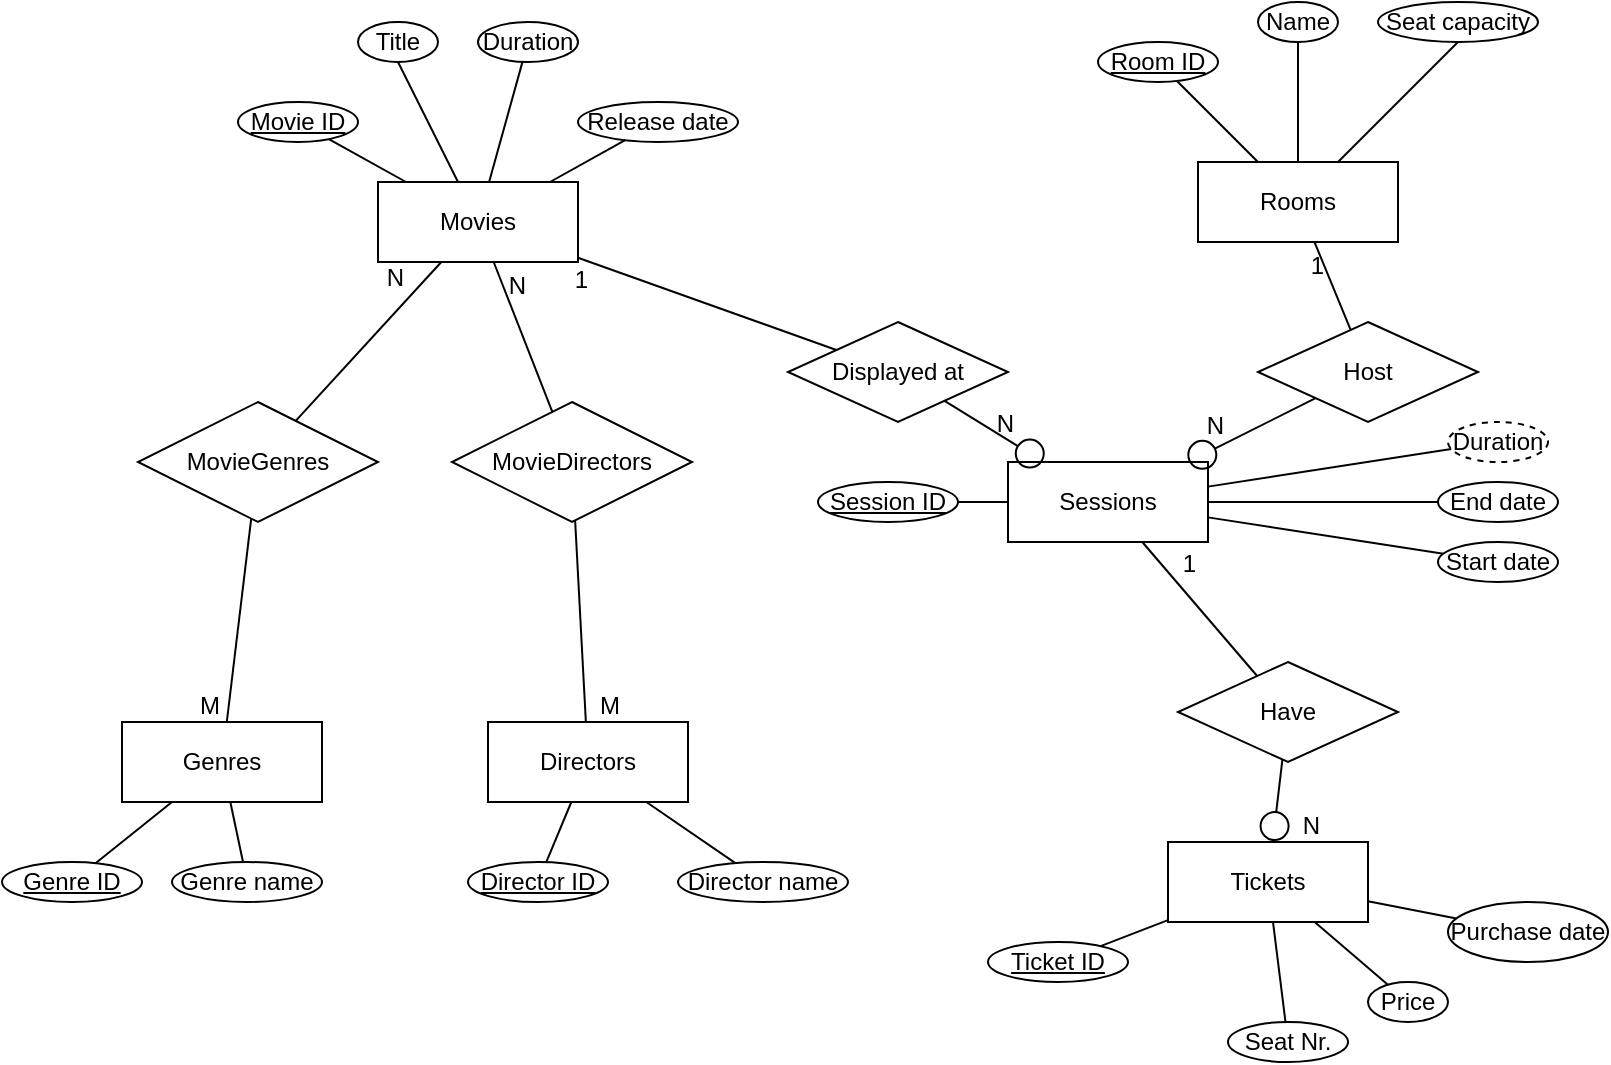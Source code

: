 <mxfile version="24.2.5" type="device" pages="3">
  <diagram id="R2lEEEUBdFMjLlhIrx00" name="E-R">
    <mxGraphModel dx="1050" dy="629" grid="1" gridSize="10" guides="1" tooltips="1" connect="1" arrows="1" fold="1" page="1" pageScale="1" pageWidth="850" pageHeight="1100" math="0" shadow="0" extFonts="Permanent Marker^https://fonts.googleapis.com/css?family=Permanent+Marker">
      <root>
        <mxCell id="0" />
        <mxCell id="1" parent="0" />
        <mxCell id="DSjTY_XzzNbr4Ucd9MNf-3" value="Movies" style="whiteSpace=wrap;html=1;align=center;" parent="1" vertex="1">
          <mxGeometry x="208" y="130" width="100" height="40" as="geometry" />
        </mxCell>
        <mxCell id="DSjTY_XzzNbr4Ucd9MNf-5" value="Movie ID" style="ellipse;whiteSpace=wrap;html=1;align=center;fontStyle=4;" parent="1" vertex="1">
          <mxGeometry x="138" y="90" width="60" height="20" as="geometry" />
        </mxCell>
        <mxCell id="DSjTY_XzzNbr4Ucd9MNf-6" value="" style="endArrow=none;html=1;rounded=0;" parent="1" source="DSjTY_XzzNbr4Ucd9MNf-5" target="DSjTY_XzzNbr4Ucd9MNf-3" edge="1">
          <mxGeometry relative="1" as="geometry">
            <mxPoint x="348" y="290" as="sourcePoint" />
            <mxPoint x="508" y="290" as="targetPoint" />
          </mxGeometry>
        </mxCell>
        <mxCell id="DSjTY_XzzNbr4Ucd9MNf-10" value="Title" style="ellipse;whiteSpace=wrap;html=1;align=center;" parent="1" vertex="1">
          <mxGeometry x="198" y="50" width="40" height="20" as="geometry" />
        </mxCell>
        <mxCell id="DSjTY_XzzNbr4Ucd9MNf-11" value="" style="endArrow=none;html=1;rounded=0;exitX=0.5;exitY=1;exitDx=0;exitDy=0;" parent="1" source="DSjTY_XzzNbr4Ucd9MNf-10" target="DSjTY_XzzNbr4Ucd9MNf-3" edge="1">
          <mxGeometry relative="1" as="geometry">
            <mxPoint x="348" y="290" as="sourcePoint" />
            <mxPoint x="508" y="290" as="targetPoint" />
          </mxGeometry>
        </mxCell>
        <mxCell id="V7r9F8SfQx8J_FcPxlbF-7" value="Duration" style="ellipse;whiteSpace=wrap;html=1;align=center;" parent="1" vertex="1">
          <mxGeometry x="258" y="50" width="50" height="20" as="geometry" />
        </mxCell>
        <mxCell id="V7r9F8SfQx8J_FcPxlbF-8" value="" style="endArrow=none;html=1;rounded=0;" parent="1" source="DSjTY_XzzNbr4Ucd9MNf-3" target="V7r9F8SfQx8J_FcPxlbF-7" edge="1">
          <mxGeometry relative="1" as="geometry">
            <mxPoint x="348" y="220" as="sourcePoint" />
            <mxPoint x="508" y="220" as="targetPoint" />
          </mxGeometry>
        </mxCell>
        <mxCell id="V7r9F8SfQx8J_FcPxlbF-9" value="Release date" style="ellipse;whiteSpace=wrap;html=1;align=center;" parent="1" vertex="1">
          <mxGeometry x="308" y="90" width="80" height="20" as="geometry" />
        </mxCell>
        <mxCell id="V7r9F8SfQx8J_FcPxlbF-10" value="" style="endArrow=none;html=1;rounded=0;" parent="1" source="DSjTY_XzzNbr4Ucd9MNf-3" target="V7r9F8SfQx8J_FcPxlbF-9" edge="1">
          <mxGeometry relative="1" as="geometry">
            <mxPoint x="348" y="220" as="sourcePoint" />
            <mxPoint x="508" y="220" as="targetPoint" />
          </mxGeometry>
        </mxCell>
        <mxCell id="V7r9F8SfQx8J_FcPxlbF-11" value="Rooms" style="whiteSpace=wrap;html=1;align=center;" parent="1" vertex="1">
          <mxGeometry x="618" y="120" width="100" height="40" as="geometry" />
        </mxCell>
        <mxCell id="V7r9F8SfQx8J_FcPxlbF-12" value="Room ID" style="ellipse;whiteSpace=wrap;html=1;align=center;fontStyle=4;" parent="1" vertex="1">
          <mxGeometry x="568" y="60" width="60" height="20" as="geometry" />
        </mxCell>
        <mxCell id="V7r9F8SfQx8J_FcPxlbF-13" value="" style="endArrow=none;html=1;rounded=0;" parent="1" source="V7r9F8SfQx8J_FcPxlbF-12" target="V7r9F8SfQx8J_FcPxlbF-11" edge="1">
          <mxGeometry relative="1" as="geometry">
            <mxPoint x="418" y="170" as="sourcePoint" />
            <mxPoint x="578" y="170" as="targetPoint" />
          </mxGeometry>
        </mxCell>
        <mxCell id="V7r9F8SfQx8J_FcPxlbF-14" value="Name" style="ellipse;whiteSpace=wrap;html=1;align=center;" parent="1" vertex="1">
          <mxGeometry x="648" y="40" width="40" height="20" as="geometry" />
        </mxCell>
        <mxCell id="V7r9F8SfQx8J_FcPxlbF-15" value="" style="endArrow=none;html=1;rounded=0;exitX=0.5;exitY=1;exitDx=0;exitDy=0;" parent="1" source="V7r9F8SfQx8J_FcPxlbF-14" target="V7r9F8SfQx8J_FcPxlbF-11" edge="1">
          <mxGeometry relative="1" as="geometry">
            <mxPoint x="418" y="170" as="sourcePoint" />
            <mxPoint x="578" y="170" as="targetPoint" />
          </mxGeometry>
        </mxCell>
        <mxCell id="V7r9F8SfQx8J_FcPxlbF-16" value="Seat capacity" style="ellipse;whiteSpace=wrap;html=1;align=center;" parent="1" vertex="1">
          <mxGeometry x="708" y="40" width="80" height="20" as="geometry" />
        </mxCell>
        <mxCell id="V7r9F8SfQx8J_FcPxlbF-17" value="" style="endArrow=none;html=1;rounded=0;exitX=0.5;exitY=1;exitDx=0;exitDy=0;" parent="1" source="V7r9F8SfQx8J_FcPxlbF-16" target="V7r9F8SfQx8J_FcPxlbF-11" edge="1">
          <mxGeometry relative="1" as="geometry">
            <mxPoint x="418" y="170" as="sourcePoint" />
            <mxPoint x="578" y="170" as="targetPoint" />
          </mxGeometry>
        </mxCell>
        <mxCell id="V7r9F8SfQx8J_FcPxlbF-18" value="Sessions" style="whiteSpace=wrap;html=1;align=center;" parent="1" vertex="1">
          <mxGeometry x="523" y="270" width="100" height="40" as="geometry" />
        </mxCell>
        <mxCell id="V7r9F8SfQx8J_FcPxlbF-19" value="Session ID" style="ellipse;whiteSpace=wrap;html=1;align=center;fontStyle=4;" parent="1" vertex="1">
          <mxGeometry x="428" y="280" width="70" height="20" as="geometry" />
        </mxCell>
        <mxCell id="V7r9F8SfQx8J_FcPxlbF-20" value="" style="endArrow=none;html=1;rounded=0;" parent="1" source="V7r9F8SfQx8J_FcPxlbF-19" target="V7r9F8SfQx8J_FcPxlbF-18" edge="1">
          <mxGeometry relative="1" as="geometry">
            <mxPoint x="683" y="310" as="sourcePoint" />
            <mxPoint x="843" y="310" as="targetPoint" />
          </mxGeometry>
        </mxCell>
        <mxCell id="V7r9F8SfQx8J_FcPxlbF-25" value="Start date" style="ellipse;whiteSpace=wrap;html=1;align=center;" parent="1" vertex="1">
          <mxGeometry x="738" y="310" width="60" height="20" as="geometry" />
        </mxCell>
        <mxCell id="V7r9F8SfQx8J_FcPxlbF-26" value="End date" style="ellipse;whiteSpace=wrap;html=1;align=center;" parent="1" vertex="1">
          <mxGeometry x="738" y="280" width="60" height="20" as="geometry" />
        </mxCell>
        <mxCell id="V7r9F8SfQx8J_FcPxlbF-27" value="Duration" style="ellipse;whiteSpace=wrap;html=1;align=center;dashed=1;" parent="1" vertex="1">
          <mxGeometry x="743" y="250" width="50" height="20" as="geometry" />
        </mxCell>
        <mxCell id="V7r9F8SfQx8J_FcPxlbF-28" style="edgeStyle=orthogonalEdgeStyle;rounded=0;orthogonalLoop=1;jettySize=auto;html=1;exitX=0.5;exitY=1;exitDx=0;exitDy=0;" parent="1" source="V7r9F8SfQx8J_FcPxlbF-26" target="V7r9F8SfQx8J_FcPxlbF-26" edge="1">
          <mxGeometry relative="1" as="geometry" />
        </mxCell>
        <mxCell id="V7r9F8SfQx8J_FcPxlbF-29" value="" style="endArrow=none;html=1;rounded=0;" parent="1" source="V7r9F8SfQx8J_FcPxlbF-25" target="V7r9F8SfQx8J_FcPxlbF-18" edge="1">
          <mxGeometry relative="1" as="geometry">
            <mxPoint x="623" y="340" as="sourcePoint" />
            <mxPoint x="783" y="340" as="targetPoint" />
          </mxGeometry>
        </mxCell>
        <mxCell id="V7r9F8SfQx8J_FcPxlbF-31" value="" style="endArrow=none;html=1;rounded=0;" parent="1" source="V7r9F8SfQx8J_FcPxlbF-26" target="V7r9F8SfQx8J_FcPxlbF-18" edge="1">
          <mxGeometry relative="1" as="geometry">
            <mxPoint x="623" y="340" as="sourcePoint" />
            <mxPoint x="783" y="340" as="targetPoint" />
          </mxGeometry>
        </mxCell>
        <mxCell id="V7r9F8SfQx8J_FcPxlbF-32" value="" style="endArrow=none;html=1;rounded=0;" parent="1" source="V7r9F8SfQx8J_FcPxlbF-27" target="V7r9F8SfQx8J_FcPxlbF-18" edge="1">
          <mxGeometry relative="1" as="geometry">
            <mxPoint x="623" y="340" as="sourcePoint" />
            <mxPoint x="783" y="340" as="targetPoint" />
          </mxGeometry>
        </mxCell>
        <mxCell id="V7r9F8SfQx8J_FcPxlbF-33" value="Tickets" style="whiteSpace=wrap;html=1;align=center;" parent="1" vertex="1">
          <mxGeometry x="603" y="460" width="100" height="40" as="geometry" />
        </mxCell>
        <mxCell id="V7r9F8SfQx8J_FcPxlbF-34" value="Ticket ID" style="ellipse;whiteSpace=wrap;html=1;align=center;fontStyle=4;" parent="1" vertex="1">
          <mxGeometry x="513" y="510" width="70" height="20" as="geometry" />
        </mxCell>
        <mxCell id="V7r9F8SfQx8J_FcPxlbF-36" value="Seat Nr." style="ellipse;whiteSpace=wrap;html=1;align=center;" parent="1" vertex="1">
          <mxGeometry x="633" y="550" width="60" height="20" as="geometry" />
        </mxCell>
        <mxCell id="V7r9F8SfQx8J_FcPxlbF-37" value="Price" style="ellipse;whiteSpace=wrap;html=1;align=center;" parent="1" vertex="1">
          <mxGeometry x="703" y="530" width="40" height="20" as="geometry" />
        </mxCell>
        <mxCell id="V7r9F8SfQx8J_FcPxlbF-38" value="Purchase date" style="ellipse;whiteSpace=wrap;html=1;align=center;" parent="1" vertex="1">
          <mxGeometry x="743" y="490" width="80" height="30" as="geometry" />
        </mxCell>
        <mxCell id="V7r9F8SfQx8J_FcPxlbF-39" value="" style="endArrow=none;html=1;rounded=0;" parent="1" source="V7r9F8SfQx8J_FcPxlbF-34" target="V7r9F8SfQx8J_FcPxlbF-33" edge="1">
          <mxGeometry relative="1" as="geometry">
            <mxPoint x="438" y="350" as="sourcePoint" />
            <mxPoint x="598" y="350" as="targetPoint" />
          </mxGeometry>
        </mxCell>
        <mxCell id="V7r9F8SfQx8J_FcPxlbF-41" value="" style="endArrow=none;html=1;rounded=0;" parent="1" source="V7r9F8SfQx8J_FcPxlbF-36" target="V7r9F8SfQx8J_FcPxlbF-33" edge="1">
          <mxGeometry relative="1" as="geometry">
            <mxPoint x="458" y="370" as="sourcePoint" />
            <mxPoint x="618" y="370" as="targetPoint" />
          </mxGeometry>
        </mxCell>
        <mxCell id="V7r9F8SfQx8J_FcPxlbF-42" value="" style="endArrow=none;html=1;rounded=0;" parent="1" source="V7r9F8SfQx8J_FcPxlbF-37" target="V7r9F8SfQx8J_FcPxlbF-33" edge="1">
          <mxGeometry relative="1" as="geometry">
            <mxPoint x="468" y="380" as="sourcePoint" />
            <mxPoint x="628" y="380" as="targetPoint" />
          </mxGeometry>
        </mxCell>
        <mxCell id="V7r9F8SfQx8J_FcPxlbF-43" value="" style="endArrow=none;html=1;rounded=0;" parent="1" source="V7r9F8SfQx8J_FcPxlbF-38" target="V7r9F8SfQx8J_FcPxlbF-33" edge="1">
          <mxGeometry relative="1" as="geometry">
            <mxPoint x="478" y="390" as="sourcePoint" />
            <mxPoint x="638" y="390" as="targetPoint" />
          </mxGeometry>
        </mxCell>
        <mxCell id="V7r9F8SfQx8J_FcPxlbF-44" value="Displayed at" style="shape=rhombus;perimeter=rhombusPerimeter;whiteSpace=wrap;html=1;align=center;" parent="1" vertex="1">
          <mxGeometry x="413" y="200" width="110" height="50" as="geometry" />
        </mxCell>
        <mxCell id="V7r9F8SfQx8J_FcPxlbF-47" value="" style="endArrow=none;html=1;rounded=0;endFill=0;startSize=6;jumpSize=6;jumpStyle=none;" parent="1" source="V7r9F8SfQx8J_FcPxlbF-44" target="DSjTY_XzzNbr4Ucd9MNf-3" edge="1">
          <mxGeometry relative="1" as="geometry">
            <mxPoint x="268" y="280" as="sourcePoint" />
            <mxPoint x="268" y="190" as="targetPoint" />
          </mxGeometry>
        </mxCell>
        <mxCell id="V7r9F8SfQx8J_FcPxlbF-48" value="1" style="resizable=0;html=1;whiteSpace=wrap;align=right;verticalAlign=bottom;" parent="V7r9F8SfQx8J_FcPxlbF-47" connectable="0" vertex="1">
          <mxGeometry x="1" relative="1" as="geometry">
            <mxPoint x="6" y="20" as="offset" />
          </mxGeometry>
        </mxCell>
        <mxCell id="V7r9F8SfQx8J_FcPxlbF-49" value="" style="endArrow=circle;html=1;rounded=0;endFill=0;strokeWidth=1;endSize=6;strokeColor=default;jumpStyle=line;jumpSize=6;shadow=0;flowAnimation=0;ignoreEdge=0;comic=0;enumerate=0;orthogonal=0;" parent="1" source="V7r9F8SfQx8J_FcPxlbF-44" target="V7r9F8SfQx8J_FcPxlbF-18" edge="1">
          <mxGeometry relative="1" as="geometry">
            <mxPoint x="488" y="290" as="sourcePoint" />
            <mxPoint x="558" y="230" as="targetPoint" />
          </mxGeometry>
        </mxCell>
        <mxCell id="V7r9F8SfQx8J_FcPxlbF-50" value="N" style="resizable=0;html=1;whiteSpace=wrap;align=right;verticalAlign=bottom;" parent="V7r9F8SfQx8J_FcPxlbF-49" connectable="0" vertex="1">
          <mxGeometry x="1" relative="1" as="geometry">
            <mxPoint x="-13" y="-10" as="offset" />
          </mxGeometry>
        </mxCell>
        <mxCell id="V7r9F8SfQx8J_FcPxlbF-55" value="Host" style="shape=rhombus;perimeter=rhombusPerimeter;whiteSpace=wrap;html=1;align=center;" parent="1" vertex="1">
          <mxGeometry x="648" y="200" width="110" height="50" as="geometry" />
        </mxCell>
        <mxCell id="V7r9F8SfQx8J_FcPxlbF-56" value="" style="endArrow=none;html=1;rounded=0;endFill=0;startSize=6;jumpSize=6;jumpStyle=none;" parent="1" source="V7r9F8SfQx8J_FcPxlbF-55" target="V7r9F8SfQx8J_FcPxlbF-11" edge="1">
          <mxGeometry relative="1" as="geometry">
            <mxPoint x="560" y="169" as="sourcePoint" />
            <mxPoint x="513" y="130" as="targetPoint" />
          </mxGeometry>
        </mxCell>
        <mxCell id="V7r9F8SfQx8J_FcPxlbF-57" value="1" style="resizable=0;html=1;whiteSpace=wrap;align=right;verticalAlign=bottom;" parent="V7r9F8SfQx8J_FcPxlbF-56" connectable="0" vertex="1">
          <mxGeometry x="1" relative="1" as="geometry">
            <mxPoint x="6" y="20" as="offset" />
          </mxGeometry>
        </mxCell>
        <mxCell id="V7r9F8SfQx8J_FcPxlbF-58" value="" style="endArrow=circle;html=1;rounded=0;endFill=0;strokeWidth=1;endSize=6;strokeColor=default;jumpStyle=line;jumpSize=6;shadow=0;flowAnimation=0;ignoreEdge=0;comic=0;enumerate=0;orthogonal=0;" parent="1" source="V7r9F8SfQx8J_FcPxlbF-55" target="V7r9F8SfQx8J_FcPxlbF-18" edge="1">
          <mxGeometry relative="1" as="geometry">
            <mxPoint x="548" y="180" as="sourcePoint" />
            <mxPoint x="598" y="211" as="targetPoint" />
          </mxGeometry>
        </mxCell>
        <mxCell id="V7r9F8SfQx8J_FcPxlbF-59" value="N" style="resizable=0;html=1;whiteSpace=wrap;align=right;verticalAlign=bottom;" parent="V7r9F8SfQx8J_FcPxlbF-58" connectable="0" vertex="1">
          <mxGeometry x="1" relative="1" as="geometry">
            <mxPoint x="20" y="-10" as="offset" />
          </mxGeometry>
        </mxCell>
        <mxCell id="V7r9F8SfQx8J_FcPxlbF-60" value="Have" style="shape=rhombus;perimeter=rhombusPerimeter;whiteSpace=wrap;html=1;align=center;" parent="1" vertex="1">
          <mxGeometry x="608" y="370" width="110" height="50" as="geometry" />
        </mxCell>
        <mxCell id="V7r9F8SfQx8J_FcPxlbF-61" value="" style="endArrow=none;html=1;rounded=0;" parent="1" source="V7r9F8SfQx8J_FcPxlbF-18" target="V7r9F8SfQx8J_FcPxlbF-60" edge="1">
          <mxGeometry relative="1" as="geometry">
            <mxPoint x="628" y="330" as="sourcePoint" />
            <mxPoint x="788" y="330" as="targetPoint" />
          </mxGeometry>
        </mxCell>
        <mxCell id="V7r9F8SfQx8J_FcPxlbF-62" value="" style="endArrow=circle;html=1;rounded=0;endFill=0;" parent="1" source="V7r9F8SfQx8J_FcPxlbF-60" target="V7r9F8SfQx8J_FcPxlbF-33" edge="1">
          <mxGeometry relative="1" as="geometry">
            <mxPoint x="692" y="350" as="sourcePoint" />
            <mxPoint x="768" y="437" as="targetPoint" />
          </mxGeometry>
        </mxCell>
        <mxCell id="V7r9F8SfQx8J_FcPxlbF-65" value="1" style="resizable=0;html=1;whiteSpace=wrap;align=right;verticalAlign=bottom;" parent="1" connectable="0" vertex="1">
          <mxGeometry x="618.003" y="329.996" as="geometry" />
        </mxCell>
        <mxCell id="V7r9F8SfQx8J_FcPxlbF-67" value="N" style="resizable=0;html=1;whiteSpace=wrap;align=right;verticalAlign=bottom;" parent="1" connectable="0" vertex="1">
          <mxGeometry x="680.004" y="460.005" as="geometry" />
        </mxCell>
        <mxCell id="rzfi_hDr18A41_nCaLVt-1" value="Genres" style="whiteSpace=wrap;html=1;align=center;" parent="1" vertex="1">
          <mxGeometry x="80" y="400" width="100" height="40" as="geometry" />
        </mxCell>
        <mxCell id="rzfi_hDr18A41_nCaLVt-2" value="Directors" style="whiteSpace=wrap;html=1;align=center;" parent="1" vertex="1">
          <mxGeometry x="263" y="400" width="100" height="40" as="geometry" />
        </mxCell>
        <mxCell id="rzfi_hDr18A41_nCaLVt-3" value="Genre ID" style="ellipse;whiteSpace=wrap;html=1;align=center;fontStyle=4;" parent="1" vertex="1">
          <mxGeometry x="20" y="470" width="70" height="20" as="geometry" />
        </mxCell>
        <mxCell id="rzfi_hDr18A41_nCaLVt-4" value="Director ID" style="ellipse;whiteSpace=wrap;html=1;align=center;fontStyle=4;" parent="1" vertex="1">
          <mxGeometry x="253" y="470" width="70" height="20" as="geometry" />
        </mxCell>
        <mxCell id="rzfi_hDr18A41_nCaLVt-5" value="" style="endArrow=none;html=1;rounded=0;" parent="1" source="rzfi_hDr18A41_nCaLVt-1" target="rzfi_hDr18A41_nCaLVt-3" edge="1">
          <mxGeometry relative="1" as="geometry">
            <mxPoint x="410" y="400" as="sourcePoint" />
            <mxPoint x="110" y="560" as="targetPoint" />
          </mxGeometry>
        </mxCell>
        <mxCell id="rzfi_hDr18A41_nCaLVt-6" value="" style="endArrow=none;html=1;rounded=0;" parent="1" source="rzfi_hDr18A41_nCaLVt-2" target="rzfi_hDr18A41_nCaLVt-4" edge="1">
          <mxGeometry relative="1" as="geometry">
            <mxPoint x="173" y="450" as="sourcePoint" />
            <mxPoint x="155" y="520" as="targetPoint" />
          </mxGeometry>
        </mxCell>
        <mxCell id="rzfi_hDr18A41_nCaLVt-8" value="Genre name" style="ellipse;whiteSpace=wrap;html=1;align=center;" parent="1" vertex="1">
          <mxGeometry x="105" y="470" width="75" height="20" as="geometry" />
        </mxCell>
        <mxCell id="rzfi_hDr18A41_nCaLVt-9" value="" style="endArrow=none;html=1;rounded=0;" parent="1" source="rzfi_hDr18A41_nCaLVt-8" target="rzfi_hDr18A41_nCaLVt-1" edge="1">
          <mxGeometry relative="1" as="geometry">
            <mxPoint x="410" y="400" as="sourcePoint" />
            <mxPoint x="570" y="400" as="targetPoint" />
          </mxGeometry>
        </mxCell>
        <mxCell id="rzfi_hDr18A41_nCaLVt-10" value="Director name" style="ellipse;whiteSpace=wrap;html=1;align=center;" parent="1" vertex="1">
          <mxGeometry x="358" y="470" width="85" height="20" as="geometry" />
        </mxCell>
        <mxCell id="rzfi_hDr18A41_nCaLVt-11" value="" style="endArrow=none;html=1;rounded=0;" parent="1" source="rzfi_hDr18A41_nCaLVt-2" target="rzfi_hDr18A41_nCaLVt-10" edge="1">
          <mxGeometry relative="1" as="geometry">
            <mxPoint x="423" y="400" as="sourcePoint" />
            <mxPoint x="583" y="400" as="targetPoint" />
          </mxGeometry>
        </mxCell>
        <mxCell id="TF_1YeNbBq5t_GJ0YCxp-1" value="MovieGenres" style="shape=rhombus;perimeter=rhombusPerimeter;whiteSpace=wrap;html=1;align=center;" vertex="1" parent="1">
          <mxGeometry x="88" y="240" width="120" height="60" as="geometry" />
        </mxCell>
        <mxCell id="TF_1YeNbBq5t_GJ0YCxp-2" value="MovieDirectors" style="shape=rhombus;perimeter=rhombusPerimeter;whiteSpace=wrap;html=1;align=center;" vertex="1" parent="1">
          <mxGeometry x="245" y="240" width="120" height="60" as="geometry" />
        </mxCell>
        <mxCell id="TF_1YeNbBq5t_GJ0YCxp-3" value="" style="endArrow=none;html=1;rounded=0;" edge="1" parent="1" source="TF_1YeNbBq5t_GJ0YCxp-1" target="DSjTY_XzzNbr4Ucd9MNf-3">
          <mxGeometry relative="1" as="geometry">
            <mxPoint x="380" y="340" as="sourcePoint" />
            <mxPoint x="540" y="340" as="targetPoint" />
          </mxGeometry>
        </mxCell>
        <mxCell id="TF_1YeNbBq5t_GJ0YCxp-4" value="" style="endArrow=none;html=1;rounded=0;" edge="1" parent="1" source="TF_1YeNbBq5t_GJ0YCxp-2" target="DSjTY_XzzNbr4Ucd9MNf-3">
          <mxGeometry relative="1" as="geometry">
            <mxPoint x="380" y="340" as="sourcePoint" />
            <mxPoint x="540" y="340" as="targetPoint" />
          </mxGeometry>
        </mxCell>
        <mxCell id="TF_1YeNbBq5t_GJ0YCxp-5" value="" style="endArrow=none;html=1;rounded=0;" edge="1" parent="1" source="rzfi_hDr18A41_nCaLVt-1" target="TF_1YeNbBq5t_GJ0YCxp-1">
          <mxGeometry relative="1" as="geometry">
            <mxPoint x="380" y="340" as="sourcePoint" />
            <mxPoint x="540" y="340" as="targetPoint" />
          </mxGeometry>
        </mxCell>
        <mxCell id="TF_1YeNbBq5t_GJ0YCxp-7" value="" style="endArrow=none;html=1;rounded=0;" edge="1" parent="1" source="rzfi_hDr18A41_nCaLVt-2" target="TF_1YeNbBq5t_GJ0YCxp-2">
          <mxGeometry relative="1" as="geometry">
            <mxPoint x="380" y="340" as="sourcePoint" />
            <mxPoint x="540" y="340" as="targetPoint" />
          </mxGeometry>
        </mxCell>
        <mxCell id="TF_1YeNbBq5t_GJ0YCxp-8" value="N" style="resizable=0;html=1;whiteSpace=wrap;align=right;verticalAlign=bottom;" connectable="0" vertex="1" parent="1">
          <mxGeometry x="324.181" y="197.922" as="geometry">
            <mxPoint x="-102" y="-11" as="offset" />
          </mxGeometry>
        </mxCell>
        <mxCell id="TF_1YeNbBq5t_GJ0YCxp-9" value="N" style="resizable=0;html=1;whiteSpace=wrap;align=right;verticalAlign=bottom;" connectable="0" vertex="1" parent="1">
          <mxGeometry x="283.001" y="190.002" as="geometry" />
        </mxCell>
        <mxCell id="TF_1YeNbBq5t_GJ0YCxp-10" value="M" style="resizable=0;html=1;whiteSpace=wrap;align=right;verticalAlign=bottom;" connectable="0" vertex="1" parent="1">
          <mxGeometry x="130.004" y="400.005" as="geometry" />
        </mxCell>
        <mxCell id="rOdzebZIOKY3XMXsYSaq-2" value="M" style="resizable=0;html=1;whiteSpace=wrap;align=right;verticalAlign=bottom;" connectable="0" vertex="1" parent="1">
          <mxGeometry x="330.004" y="400.005" as="geometry" />
        </mxCell>
      </root>
    </mxGraphModel>
  </diagram>
  <diagram id="CGQLClQm53ZweGhPnD1s" name="Reliacinė">
    <mxGraphModel dx="875" dy="1624" grid="1" gridSize="10" guides="1" tooltips="1" connect="1" arrows="1" fold="1" page="1" pageScale="1" pageWidth="850" pageHeight="1100" math="0" shadow="0">
      <root>
        <mxCell id="0" />
        <mxCell id="1" parent="0" />
        <mxCell id="4L5psFkiGeXvpJYyTgZM-1" value="Movies" style="swimlane;fontStyle=0;childLayout=stackLayout;horizontal=1;startSize=26;horizontalStack=0;resizeParent=1;resizeParentMax=0;resizeLast=0;collapsible=1;marginBottom=0;align=center;fontSize=18;" parent="1" vertex="1">
          <mxGeometry x="210" y="-980" width="110" height="146" as="geometry" />
        </mxCell>
        <mxCell id="4L5psFkiGeXvpJYyTgZM-2" value="Movie ID" style="text;strokeColor=none;fillColor=none;spacingLeft=4;spacingRight=4;overflow=hidden;rotatable=0;points=[[0,0.5],[1,0.5]];portConstraint=eastwest;fontSize=14;whiteSpace=wrap;html=1;fontStyle=4" parent="4L5psFkiGeXvpJYyTgZM-1" vertex="1">
          <mxGeometry y="26" width="110" height="30" as="geometry" />
        </mxCell>
        <mxCell id="4L5psFkiGeXvpJYyTgZM-3" value="Title" style="text;strokeColor=none;fillColor=none;spacingLeft=4;spacingRight=4;overflow=hidden;rotatable=0;points=[[0,0.5],[1,0.5]];portConstraint=eastwest;fontSize=14;whiteSpace=wrap;html=1;" parent="4L5psFkiGeXvpJYyTgZM-1" vertex="1">
          <mxGeometry y="56" width="110" height="30" as="geometry" />
        </mxCell>
        <mxCell id="4L5psFkiGeXvpJYyTgZM-6" value="Duration" style="text;strokeColor=none;fillColor=none;spacingLeft=4;spacingRight=4;overflow=hidden;rotatable=0;points=[[0,0.5],[1,0.5]];portConstraint=eastwest;fontSize=14;whiteSpace=wrap;html=1;" parent="4L5psFkiGeXvpJYyTgZM-1" vertex="1">
          <mxGeometry y="86" width="110" height="30" as="geometry" />
        </mxCell>
        <mxCell id="Ziuz7-08nE2zfOQOoDoa-1" value="Release date" style="text;strokeColor=none;fillColor=none;spacingLeft=4;spacingRight=4;overflow=hidden;rotatable=0;points=[[0,0.5],[1,0.5]];portConstraint=eastwest;fontSize=14;whiteSpace=wrap;html=1;" parent="4L5psFkiGeXvpJYyTgZM-1" vertex="1">
          <mxGeometry y="116" width="110" height="30" as="geometry" />
        </mxCell>
        <mxCell id="4L5psFkiGeXvpJYyTgZM-7" value="Sessions" style="swimlane;fontStyle=0;childLayout=stackLayout;horizontal=1;startSize=26;horizontalStack=0;resizeParent=1;resizeParentMax=0;resizeLast=0;collapsible=1;marginBottom=0;align=center;fontSize=18;" parent="1" vertex="1">
          <mxGeometry x="390" y="-980" width="110" height="206" as="geometry" />
        </mxCell>
        <mxCell id="4L5psFkiGeXvpJYyTgZM-8" value="Session ID" style="text;strokeColor=none;fillColor=none;spacingLeft=4;spacingRight=4;overflow=hidden;rotatable=0;points=[[0,0.5],[1,0.5]];portConstraint=eastwest;fontSize=14;whiteSpace=wrap;html=1;fontStyle=4" parent="4L5psFkiGeXvpJYyTgZM-7" vertex="1">
          <mxGeometry y="26" width="110" height="30" as="geometry" />
        </mxCell>
        <mxCell id="4L5psFkiGeXvpJYyTgZM-9" value="Movie ID" style="text;strokeColor=none;fillColor=none;spacingLeft=4;spacingRight=4;overflow=hidden;rotatable=0;points=[[0,0.5],[1,0.5]];portConstraint=eastwest;fontSize=14;whiteSpace=wrap;html=1;fontStyle=0" parent="4L5psFkiGeXvpJYyTgZM-7" vertex="1">
          <mxGeometry y="56" width="110" height="30" as="geometry" />
        </mxCell>
        <mxCell id="4L5psFkiGeXvpJYyTgZM-10" value="Room ID" style="text;strokeColor=none;fillColor=none;spacingLeft=4;spacingRight=4;overflow=hidden;rotatable=0;points=[[0,0.5],[1,0.5]];portConstraint=eastwest;fontSize=14;whiteSpace=wrap;html=1;fontStyle=0" parent="4L5psFkiGeXvpJYyTgZM-7" vertex="1">
          <mxGeometry y="86" width="110" height="30" as="geometry" />
        </mxCell>
        <mxCell id="XfPa4pobnGbZXloawnX0-1" value="Start date" style="text;strokeColor=none;fillColor=none;spacingLeft=4;spacingRight=4;overflow=hidden;rotatable=0;points=[[0,0.5],[1,0.5]];portConstraint=eastwest;fontSize=14;whiteSpace=wrap;html=1;" parent="4L5psFkiGeXvpJYyTgZM-7" vertex="1">
          <mxGeometry y="116" width="110" height="30" as="geometry" />
        </mxCell>
        <mxCell id="XfPa4pobnGbZXloawnX0-2" value="End date" style="text;strokeColor=none;fillColor=none;spacingLeft=4;spacingRight=4;overflow=hidden;rotatable=0;points=[[0,0.5],[1,0.5]];portConstraint=eastwest;fontSize=14;whiteSpace=wrap;html=1;" parent="4L5psFkiGeXvpJYyTgZM-7" vertex="1">
          <mxGeometry y="146" width="110" height="30" as="geometry" />
        </mxCell>
        <mxCell id="XfPa4pobnGbZXloawnX0-3" value="Duration" style="text;strokeColor=none;fillColor=none;spacingLeft=4;spacingRight=4;overflow=hidden;rotatable=0;points=[[0,0.5],[1,0.5]];portConstraint=eastwest;fontSize=14;whiteSpace=wrap;html=1;" parent="4L5psFkiGeXvpJYyTgZM-7" vertex="1">
          <mxGeometry y="176" width="110" height="30" as="geometry" />
        </mxCell>
        <mxCell id="4L5psFkiGeXvpJYyTgZM-11" value="Rooms" style="swimlane;fontStyle=0;childLayout=stackLayout;horizontal=1;startSize=26;horizontalStack=0;resizeParent=1;resizeParentMax=0;resizeLast=0;collapsible=1;marginBottom=0;align=center;fontSize=18;" parent="1" vertex="1">
          <mxGeometry x="550" y="-950" width="110" height="116" as="geometry" />
        </mxCell>
        <mxCell id="4L5psFkiGeXvpJYyTgZM-12" value="Room ID" style="text;strokeColor=none;fillColor=none;spacingLeft=4;spacingRight=4;overflow=hidden;rotatable=0;points=[[0,0.5],[1,0.5]];portConstraint=eastwest;fontSize=14;whiteSpace=wrap;html=1;fontStyle=4" parent="4L5psFkiGeXvpJYyTgZM-11" vertex="1">
          <mxGeometry y="26" width="110" height="30" as="geometry" />
        </mxCell>
        <mxCell id="4L5psFkiGeXvpJYyTgZM-13" value="Name" style="text;strokeColor=none;fillColor=none;spacingLeft=4;spacingRight=4;overflow=hidden;rotatable=0;points=[[0,0.5],[1,0.5]];portConstraint=eastwest;fontSize=14;whiteSpace=wrap;html=1;" parent="4L5psFkiGeXvpJYyTgZM-11" vertex="1">
          <mxGeometry y="56" width="110" height="30" as="geometry" />
        </mxCell>
        <mxCell id="4L5psFkiGeXvpJYyTgZM-14" value="Seat capacity" style="text;strokeColor=none;fillColor=none;spacingLeft=4;spacingRight=4;overflow=hidden;rotatable=0;points=[[0,0.5],[1,0.5]];portConstraint=eastwest;fontSize=14;whiteSpace=wrap;html=1;" parent="4L5psFkiGeXvpJYyTgZM-11" vertex="1">
          <mxGeometry y="86" width="110" height="30" as="geometry" />
        </mxCell>
        <mxCell id="4L5psFkiGeXvpJYyTgZM-15" value="Tickets" style="swimlane;fontStyle=0;childLayout=stackLayout;horizontal=1;startSize=26;horizontalStack=0;resizeParent=1;resizeParentMax=0;resizeLast=0;collapsible=1;marginBottom=0;align=center;fontSize=18;" parent="1" vertex="1">
          <mxGeometry x="710" y="-980" width="110" height="176" as="geometry" />
        </mxCell>
        <mxCell id="4L5psFkiGeXvpJYyTgZM-16" value="Ticked ID" style="text;strokeColor=none;fillColor=none;spacingLeft=4;spacingRight=4;overflow=hidden;rotatable=0;points=[[0,0.5],[1,0.5]];portConstraint=eastwest;fontSize=14;whiteSpace=wrap;html=1;fontStyle=4" parent="4L5psFkiGeXvpJYyTgZM-15" vertex="1">
          <mxGeometry y="26" width="110" height="30" as="geometry" />
        </mxCell>
        <mxCell id="4L5psFkiGeXvpJYyTgZM-17" value="Session ID" style="text;strokeColor=none;fillColor=none;spacingLeft=4;spacingRight=4;overflow=hidden;rotatable=0;points=[[0,0.5],[1,0.5]];portConstraint=eastwest;fontSize=14;whiteSpace=wrap;html=1;fontStyle=0" parent="4L5psFkiGeXvpJYyTgZM-15" vertex="1">
          <mxGeometry y="56" width="110" height="30" as="geometry" />
        </mxCell>
        <mxCell id="4L5psFkiGeXvpJYyTgZM-18" value="Seat Nr." style="text;strokeColor=none;fillColor=none;spacingLeft=4;spacingRight=4;overflow=hidden;rotatable=0;points=[[0,0.5],[1,0.5]];portConstraint=eastwest;fontSize=14;whiteSpace=wrap;html=1;" parent="4L5psFkiGeXvpJYyTgZM-15" vertex="1">
          <mxGeometry y="86" width="110" height="30" as="geometry" />
        </mxCell>
        <mxCell id="WS-P9sTpG5Q8KHi25q-g-1" value="Price" style="text;strokeColor=none;fillColor=none;spacingLeft=4;spacingRight=4;overflow=hidden;rotatable=0;points=[[0,0.5],[1,0.5]];portConstraint=eastwest;fontSize=14;whiteSpace=wrap;html=1;" parent="4L5psFkiGeXvpJYyTgZM-15" vertex="1">
          <mxGeometry y="116" width="110" height="30" as="geometry" />
        </mxCell>
        <mxCell id="WS-P9sTpG5Q8KHi25q-g-2" value="Purchase date" style="text;strokeColor=none;fillColor=none;spacingLeft=4;spacingRight=4;overflow=hidden;rotatable=0;points=[[0,0.5],[1,0.5]];portConstraint=eastwest;fontSize=14;whiteSpace=wrap;html=1;" parent="4L5psFkiGeXvpJYyTgZM-15" vertex="1">
          <mxGeometry y="146" width="110" height="30" as="geometry" />
        </mxCell>
        <mxCell id="vMp7pAQYadmEth2UAoFH-1" style="edgeStyle=orthogonalEdgeStyle;rounded=0;orthogonalLoop=1;jettySize=auto;html=1;entryX=1.034;entryY=0.065;entryDx=0;entryDy=0;entryPerimeter=0;" parent="1" source="4L5psFkiGeXvpJYyTgZM-17" target="4L5psFkiGeXvpJYyTgZM-7" edge="1">
          <mxGeometry relative="1" as="geometry">
            <Array as="points">
              <mxPoint x="680" y="-909" />
              <mxPoint x="680" y="-967" />
            </Array>
          </mxGeometry>
        </mxCell>
        <mxCell id="vMp7pAQYadmEth2UAoFH-2" style="edgeStyle=orthogonalEdgeStyle;rounded=0;orthogonalLoop=1;jettySize=auto;html=1;entryX=1.026;entryY=0.059;entryDx=0;entryDy=0;entryPerimeter=0;" parent="1" source="4L5psFkiGeXvpJYyTgZM-9" target="4L5psFkiGeXvpJYyTgZM-1" edge="1">
          <mxGeometry relative="1" as="geometry" />
        </mxCell>
        <mxCell id="vMp7pAQYadmEth2UAoFH-3" style="edgeStyle=orthogonalEdgeStyle;rounded=0;orthogonalLoop=1;jettySize=auto;html=1;entryX=0.001;entryY=0.12;entryDx=0;entryDy=0;entryPerimeter=0;" parent="1" source="4L5psFkiGeXvpJYyTgZM-10" target="4L5psFkiGeXvpJYyTgZM-11" edge="1">
          <mxGeometry relative="1" as="geometry" />
        </mxCell>
        <mxCell id="qzcqJoRihiNoMn3G9PRE-5" value="Genres" style="swimlane;fontStyle=0;childLayout=stackLayout;horizontal=1;startSize=26;horizontalStack=0;resizeParent=1;resizeParentMax=0;resizeLast=0;collapsible=1;marginBottom=0;align=center;fontSize=18;" vertex="1" parent="1">
          <mxGeometry x="410" y="-750" width="110" height="86" as="geometry" />
        </mxCell>
        <mxCell id="qzcqJoRihiNoMn3G9PRE-6" value="Genre ID" style="text;strokeColor=none;fillColor=none;spacingLeft=4;spacingRight=4;overflow=hidden;rotatable=0;points=[[0,0.5],[1,0.5]];portConstraint=eastwest;fontSize=14;whiteSpace=wrap;html=1;fontStyle=4" vertex="1" parent="qzcqJoRihiNoMn3G9PRE-5">
          <mxGeometry y="26" width="110" height="30" as="geometry" />
        </mxCell>
        <mxCell id="qzcqJoRihiNoMn3G9PRE-7" value="Genre name" style="text;strokeColor=none;fillColor=none;spacingLeft=4;spacingRight=4;overflow=hidden;rotatable=0;points=[[0,0.5],[1,0.5]];portConstraint=eastwest;fontSize=14;whiteSpace=wrap;html=1;" vertex="1" parent="qzcqJoRihiNoMn3G9PRE-5">
          <mxGeometry y="56" width="110" height="30" as="geometry" />
        </mxCell>
        <mxCell id="qzcqJoRihiNoMn3G9PRE-10" value="MovieGenres" style="swimlane;fontStyle=0;childLayout=stackLayout;horizontal=1;startSize=26;horizontalStack=0;resizeParent=1;resizeParentMax=0;resizeLast=0;collapsible=1;marginBottom=0;align=center;fontSize=18;" vertex="1" parent="1">
          <mxGeometry x="210" y="-750" width="150" height="86" as="geometry" />
        </mxCell>
        <mxCell id="qzcqJoRihiNoMn3G9PRE-11" value="Movie ID" style="text;strokeColor=none;fillColor=none;spacingLeft=4;spacingRight=4;overflow=hidden;rotatable=0;points=[[0,0.5],[1,0.5]];portConstraint=eastwest;fontSize=14;whiteSpace=wrap;html=1;fontStyle=0" vertex="1" parent="qzcqJoRihiNoMn3G9PRE-10">
          <mxGeometry y="26" width="150" height="30" as="geometry" />
        </mxCell>
        <mxCell id="qzcqJoRihiNoMn3G9PRE-14" value="Genre ID" style="text;strokeColor=none;fillColor=none;spacingLeft=4;spacingRight=4;overflow=hidden;rotatable=0;points=[[0,0.5],[1,0.5]];portConstraint=eastwest;fontSize=14;whiteSpace=wrap;html=1;" vertex="1" parent="qzcqJoRihiNoMn3G9PRE-10">
          <mxGeometry y="56" width="150" height="30" as="geometry" />
        </mxCell>
        <mxCell id="vvDEvaI8mMGoInF0KEhb-1" value="MovieDirectors" style="swimlane;fontStyle=0;childLayout=stackLayout;horizontal=1;startSize=26;horizontalStack=0;resizeParent=1;resizeParentMax=0;resizeLast=0;collapsible=1;marginBottom=0;align=center;fontSize=18;" vertex="1" parent="1">
          <mxGeometry x="210" y="-620" width="150" height="86" as="geometry" />
        </mxCell>
        <mxCell id="vvDEvaI8mMGoInF0KEhb-2" value="Movie ID" style="text;strokeColor=none;fillColor=none;spacingLeft=4;spacingRight=4;overflow=hidden;rotatable=0;points=[[0,0.5],[1,0.5]];portConstraint=eastwest;fontSize=14;whiteSpace=wrap;html=1;fontStyle=0" vertex="1" parent="vvDEvaI8mMGoInF0KEhb-1">
          <mxGeometry y="26" width="150" height="30" as="geometry" />
        </mxCell>
        <mxCell id="vvDEvaI8mMGoInF0KEhb-3" value="Director ID" style="text;strokeColor=none;fillColor=none;spacingLeft=4;spacingRight=4;overflow=hidden;rotatable=0;points=[[0,0.5],[1,0.5]];portConstraint=eastwest;fontSize=14;whiteSpace=wrap;html=1;" vertex="1" parent="vvDEvaI8mMGoInF0KEhb-1">
          <mxGeometry y="56" width="150" height="30" as="geometry" />
        </mxCell>
        <mxCell id="vvDEvaI8mMGoInF0KEhb-4" value="Directors" style="swimlane;fontStyle=0;childLayout=stackLayout;horizontal=1;startSize=26;horizontalStack=0;resizeParent=1;resizeParentMax=0;resizeLast=0;collapsible=1;marginBottom=0;align=center;fontSize=18;" vertex="1" parent="1">
          <mxGeometry x="410" y="-620" width="110" height="86" as="geometry" />
        </mxCell>
        <mxCell id="vvDEvaI8mMGoInF0KEhb-5" value="Director ID" style="text;strokeColor=none;fillColor=none;spacingLeft=4;spacingRight=4;overflow=hidden;rotatable=0;points=[[0,0.5],[1,0.5]];portConstraint=eastwest;fontSize=14;whiteSpace=wrap;html=1;fontStyle=4" vertex="1" parent="vvDEvaI8mMGoInF0KEhb-4">
          <mxGeometry y="26" width="110" height="30" as="geometry" />
        </mxCell>
        <mxCell id="vvDEvaI8mMGoInF0KEhb-6" value="Director name" style="text;strokeColor=none;fillColor=none;spacingLeft=4;spacingRight=4;overflow=hidden;rotatable=0;points=[[0,0.5],[1,0.5]];portConstraint=eastwest;fontSize=14;whiteSpace=wrap;html=1;" vertex="1" parent="vvDEvaI8mMGoInF0KEhb-4">
          <mxGeometry y="56" width="110" height="30" as="geometry" />
        </mxCell>
        <mxCell id="vvDEvaI8mMGoInF0KEhb-8" style="edgeStyle=orthogonalEdgeStyle;rounded=0;orthogonalLoop=1;jettySize=auto;html=1;exitX=0;exitY=0.5;exitDx=0;exitDy=0;entryX=0;entryY=0.5;entryDx=0;entryDy=0;" edge="1" parent="1" source="qzcqJoRihiNoMn3G9PRE-11" target="4L5psFkiGeXvpJYyTgZM-2">
          <mxGeometry relative="1" as="geometry" />
        </mxCell>
        <mxCell id="vvDEvaI8mMGoInF0KEhb-9" style="edgeStyle=orthogonalEdgeStyle;rounded=0;orthogonalLoop=1;jettySize=auto;html=1;exitX=0;exitY=0.5;exitDx=0;exitDy=0;entryX=0;entryY=0.5;entryDx=0;entryDy=0;" edge="1" parent="1" source="vvDEvaI8mMGoInF0KEhb-2" target="4L5psFkiGeXvpJYyTgZM-2">
          <mxGeometry relative="1" as="geometry" />
        </mxCell>
        <mxCell id="vvDEvaI8mMGoInF0KEhb-12" style="edgeStyle=orthogonalEdgeStyle;rounded=0;orthogonalLoop=1;jettySize=auto;html=1;exitX=1;exitY=0.5;exitDx=0;exitDy=0;entryX=0;entryY=0.5;entryDx=0;entryDy=0;" edge="1" parent="1" source="vvDEvaI8mMGoInF0KEhb-3" target="vvDEvaI8mMGoInF0KEhb-5">
          <mxGeometry relative="1" as="geometry" />
        </mxCell>
        <mxCell id="vvDEvaI8mMGoInF0KEhb-13" style="edgeStyle=orthogonalEdgeStyle;rounded=0;orthogonalLoop=1;jettySize=auto;html=1;exitX=1;exitY=0.5;exitDx=0;exitDy=0;entryX=0;entryY=0.5;entryDx=0;entryDy=0;" edge="1" parent="1" source="qzcqJoRihiNoMn3G9PRE-14" target="qzcqJoRihiNoMn3G9PRE-6">
          <mxGeometry relative="1" as="geometry" />
        </mxCell>
      </root>
    </mxGraphModel>
  </diagram>
  <diagram id="R8s4ZzwEQeiWh3-TSeqs" name="Data Types">
    <mxGraphModel dx="1050" dy="629" grid="1" gridSize="10" guides="1" tooltips="1" connect="1" arrows="1" fold="1" page="1" pageScale="1" pageWidth="850" pageHeight="1100" math="0" shadow="0">
      <root>
        <mxCell id="0" />
        <mxCell id="1" parent="0" />
        <mxCell id="DyWz4nwKd71K3seC-eSo-1" value="Movies" style="shape=table;startSize=30;container=1;collapsible=1;childLayout=tableLayout;fixedRows=1;rowLines=0;fontStyle=1;align=center;resizeLast=1;html=1;" parent="1" vertex="1">
          <mxGeometry x="10" y="130" width="390" height="150" as="geometry" />
        </mxCell>
        <mxCell id="DyWz4nwKd71K3seC-eSo-2" value="" style="shape=tableRow;horizontal=0;startSize=0;swimlaneHead=0;swimlaneBody=0;fillColor=none;collapsible=0;dropTarget=0;points=[[0,0.5],[1,0.5]];portConstraint=eastwest;top=0;left=0;right=0;bottom=1;" parent="DyWz4nwKd71K3seC-eSo-1" vertex="1">
          <mxGeometry y="30" width="390" height="30" as="geometry" />
        </mxCell>
        <mxCell id="DyWz4nwKd71K3seC-eSo-3" value="PK" style="shape=partialRectangle;connectable=0;fillColor=none;top=0;left=0;bottom=0;right=0;fontStyle=1;overflow=hidden;whiteSpace=wrap;html=1;" parent="DyWz4nwKd71K3seC-eSo-2" vertex="1">
          <mxGeometry width="30" height="30" as="geometry">
            <mxRectangle width="30" height="30" as="alternateBounds" />
          </mxGeometry>
        </mxCell>
        <mxCell id="DyWz4nwKd71K3seC-eSo-4" value="movieID" style="shape=partialRectangle;connectable=0;fillColor=none;top=0;left=0;bottom=0;right=0;align=left;spacingLeft=6;fontStyle=5;overflow=hidden;whiteSpace=wrap;html=1;" parent="DyWz4nwKd71K3seC-eSo-2" vertex="1">
          <mxGeometry x="30" width="360" height="30" as="geometry">
            <mxRectangle width="360" height="30" as="alternateBounds" />
          </mxGeometry>
        </mxCell>
        <mxCell id="DyWz4nwKd71K3seC-eSo-5" value="" style="shape=tableRow;horizontal=0;startSize=0;swimlaneHead=0;swimlaneBody=0;fillColor=none;collapsible=0;dropTarget=0;points=[[0,0.5],[1,0.5]];portConstraint=eastwest;top=0;left=0;right=0;bottom=0;" parent="DyWz4nwKd71K3seC-eSo-1" vertex="1">
          <mxGeometry y="60" width="390" height="30" as="geometry" />
        </mxCell>
        <mxCell id="DyWz4nwKd71K3seC-eSo-6" value="" style="shape=partialRectangle;connectable=0;fillColor=none;top=0;left=0;bottom=0;right=0;editable=1;overflow=hidden;whiteSpace=wrap;html=1;" parent="DyWz4nwKd71K3seC-eSo-5" vertex="1">
          <mxGeometry width="30" height="30" as="geometry">
            <mxRectangle width="30" height="30" as="alternateBounds" />
          </mxGeometry>
        </mxCell>
        <mxCell id="DyWz4nwKd71K3seC-eSo-7" value="title" style="shape=partialRectangle;connectable=0;fillColor=none;top=0;left=0;bottom=0;right=0;align=left;spacingLeft=6;overflow=hidden;whiteSpace=wrap;html=1;" parent="DyWz4nwKd71K3seC-eSo-5" vertex="1">
          <mxGeometry x="30" width="360" height="30" as="geometry">
            <mxRectangle width="360" height="30" as="alternateBounds" />
          </mxGeometry>
        </mxCell>
        <mxCell id="b14qNTX6mTmk32SiJGBP-1" style="shape=tableRow;horizontal=0;startSize=0;swimlaneHead=0;swimlaneBody=0;fillColor=none;collapsible=0;dropTarget=0;points=[[0,0.5],[1,0.5]];portConstraint=eastwest;top=0;left=0;right=0;bottom=0;" parent="DyWz4nwKd71K3seC-eSo-1" vertex="1">
          <mxGeometry y="90" width="390" height="30" as="geometry" />
        </mxCell>
        <mxCell id="b14qNTX6mTmk32SiJGBP-2" style="shape=partialRectangle;connectable=0;fillColor=none;top=0;left=0;bottom=0;right=0;editable=1;overflow=hidden;whiteSpace=wrap;html=1;" parent="b14qNTX6mTmk32SiJGBP-1" vertex="1">
          <mxGeometry width="30" height="30" as="geometry">
            <mxRectangle width="30" height="30" as="alternateBounds" />
          </mxGeometry>
        </mxCell>
        <mxCell id="b14qNTX6mTmk32SiJGBP-3" value="duration" style="shape=partialRectangle;connectable=0;fillColor=none;top=0;left=0;bottom=0;right=0;align=left;spacingLeft=6;overflow=hidden;whiteSpace=wrap;html=1;" parent="b14qNTX6mTmk32SiJGBP-1" vertex="1">
          <mxGeometry x="30" width="360" height="30" as="geometry">
            <mxRectangle width="360" height="30" as="alternateBounds" />
          </mxGeometry>
        </mxCell>
        <mxCell id="b14qNTX6mTmk32SiJGBP-4" style="shape=tableRow;horizontal=0;startSize=0;swimlaneHead=0;swimlaneBody=0;fillColor=none;collapsible=0;dropTarget=0;points=[[0,0.5],[1,0.5]];portConstraint=eastwest;top=0;left=0;right=0;bottom=0;" parent="DyWz4nwKd71K3seC-eSo-1" vertex="1">
          <mxGeometry y="120" width="390" height="30" as="geometry" />
        </mxCell>
        <mxCell id="b14qNTX6mTmk32SiJGBP-5" style="shape=partialRectangle;connectable=0;fillColor=none;top=0;left=0;bottom=0;right=0;editable=1;overflow=hidden;whiteSpace=wrap;html=1;" parent="b14qNTX6mTmk32SiJGBP-4" vertex="1">
          <mxGeometry width="30" height="30" as="geometry">
            <mxRectangle width="30" height="30" as="alternateBounds" />
          </mxGeometry>
        </mxCell>
        <mxCell id="b14qNTX6mTmk32SiJGBP-6" value="release_date" style="shape=partialRectangle;connectable=0;fillColor=none;top=0;left=0;bottom=0;right=0;align=left;spacingLeft=6;overflow=hidden;whiteSpace=wrap;html=1;" parent="b14qNTX6mTmk32SiJGBP-4" vertex="1">
          <mxGeometry x="30" width="360" height="30" as="geometry">
            <mxRectangle width="360" height="30" as="alternateBounds" />
          </mxGeometry>
        </mxCell>
        <mxCell id="4_UMOQMDhCbk1hPYJkA7-1" value="Sessions" style="shape=table;startSize=30;container=1;collapsible=1;childLayout=tableLayout;fixedRows=1;rowLines=0;fontStyle=1;align=center;resizeLast=1;html=1;" parent="1" vertex="1">
          <mxGeometry x="450" y="130" width="390" height="210" as="geometry" />
        </mxCell>
        <mxCell id="4_UMOQMDhCbk1hPYJkA7-2" value="" style="shape=tableRow;horizontal=0;startSize=0;swimlaneHead=0;swimlaneBody=0;fillColor=none;collapsible=0;dropTarget=0;points=[[0,0.5],[1,0.5]];portConstraint=eastwest;top=0;left=0;right=0;bottom=1;" parent="4_UMOQMDhCbk1hPYJkA7-1" vertex="1">
          <mxGeometry y="30" width="390" height="30" as="geometry" />
        </mxCell>
        <mxCell id="4_UMOQMDhCbk1hPYJkA7-3" value="PK" style="shape=partialRectangle;connectable=0;fillColor=none;top=0;left=0;bottom=0;right=0;fontStyle=1;overflow=hidden;whiteSpace=wrap;html=1;" parent="4_UMOQMDhCbk1hPYJkA7-2" vertex="1">
          <mxGeometry width="30" height="30" as="geometry">
            <mxRectangle width="30" height="30" as="alternateBounds" />
          </mxGeometry>
        </mxCell>
        <mxCell id="4_UMOQMDhCbk1hPYJkA7-4" value="sessionID" style="shape=partialRectangle;connectable=0;fillColor=none;top=0;left=0;bottom=0;right=0;align=left;spacingLeft=6;fontStyle=5;overflow=hidden;whiteSpace=wrap;html=1;" parent="4_UMOQMDhCbk1hPYJkA7-2" vertex="1">
          <mxGeometry x="30" width="360" height="30" as="geometry">
            <mxRectangle width="360" height="30" as="alternateBounds" />
          </mxGeometry>
        </mxCell>
        <mxCell id="4_UMOQMDhCbk1hPYJkA7-5" value="" style="shape=tableRow;horizontal=0;startSize=0;swimlaneHead=0;swimlaneBody=0;fillColor=none;collapsible=0;dropTarget=0;points=[[0,0.5],[1,0.5]];portConstraint=eastwest;top=0;left=0;right=0;bottom=0;" parent="4_UMOQMDhCbk1hPYJkA7-1" vertex="1">
          <mxGeometry y="60" width="390" height="30" as="geometry" />
        </mxCell>
        <mxCell id="4_UMOQMDhCbk1hPYJkA7-6" value="FK" style="shape=partialRectangle;connectable=0;fillColor=none;top=0;left=0;bottom=0;right=0;editable=1;overflow=hidden;whiteSpace=wrap;html=1;" parent="4_UMOQMDhCbk1hPYJkA7-5" vertex="1">
          <mxGeometry width="30" height="30" as="geometry">
            <mxRectangle width="30" height="30" as="alternateBounds" />
          </mxGeometry>
        </mxCell>
        <mxCell id="4_UMOQMDhCbk1hPYJkA7-7" value="movieID" style="shape=partialRectangle;connectable=0;fillColor=none;top=0;left=0;bottom=0;right=0;align=left;spacingLeft=6;overflow=hidden;whiteSpace=wrap;html=1;" parent="4_UMOQMDhCbk1hPYJkA7-5" vertex="1">
          <mxGeometry x="30" width="360" height="30" as="geometry">
            <mxRectangle width="360" height="30" as="alternateBounds" />
          </mxGeometry>
        </mxCell>
        <mxCell id="4_UMOQMDhCbk1hPYJkA7-8" value="" style="shape=tableRow;horizontal=0;startSize=0;swimlaneHead=0;swimlaneBody=0;fillColor=none;collapsible=0;dropTarget=0;points=[[0,0.5],[1,0.5]];portConstraint=eastwest;top=0;left=0;right=0;bottom=0;" parent="4_UMOQMDhCbk1hPYJkA7-1" vertex="1">
          <mxGeometry y="90" width="390" height="30" as="geometry" />
        </mxCell>
        <mxCell id="4_UMOQMDhCbk1hPYJkA7-9" value="FK" style="shape=partialRectangle;connectable=0;fillColor=none;top=0;left=0;bottom=0;right=0;editable=1;overflow=hidden;whiteSpace=wrap;html=1;" parent="4_UMOQMDhCbk1hPYJkA7-8" vertex="1">
          <mxGeometry width="30" height="30" as="geometry">
            <mxRectangle width="30" height="30" as="alternateBounds" />
          </mxGeometry>
        </mxCell>
        <mxCell id="4_UMOQMDhCbk1hPYJkA7-10" value="roomID" style="shape=partialRectangle;connectable=0;fillColor=none;top=0;left=0;bottom=0;right=0;align=left;spacingLeft=6;overflow=hidden;whiteSpace=wrap;html=1;" parent="4_UMOQMDhCbk1hPYJkA7-8" vertex="1">
          <mxGeometry x="30" width="360" height="30" as="geometry">
            <mxRectangle width="360" height="30" as="alternateBounds" />
          </mxGeometry>
        </mxCell>
        <mxCell id="4_UMOQMDhCbk1hPYJkA7-11" value="" style="shape=tableRow;horizontal=0;startSize=0;swimlaneHead=0;swimlaneBody=0;fillColor=none;collapsible=0;dropTarget=0;points=[[0,0.5],[1,0.5]];portConstraint=eastwest;top=0;left=0;right=0;bottom=0;" parent="4_UMOQMDhCbk1hPYJkA7-1" vertex="1">
          <mxGeometry y="120" width="390" height="30" as="geometry" />
        </mxCell>
        <mxCell id="4_UMOQMDhCbk1hPYJkA7-12" value="" style="shape=partialRectangle;connectable=0;fillColor=none;top=0;left=0;bottom=0;right=0;editable=1;overflow=hidden;whiteSpace=wrap;html=1;" parent="4_UMOQMDhCbk1hPYJkA7-11" vertex="1">
          <mxGeometry width="30" height="30" as="geometry">
            <mxRectangle width="30" height="30" as="alternateBounds" />
          </mxGeometry>
        </mxCell>
        <mxCell id="4_UMOQMDhCbk1hPYJkA7-13" value="start_date" style="shape=partialRectangle;connectable=0;fillColor=none;top=0;left=0;bottom=0;right=0;align=left;spacingLeft=6;overflow=hidden;whiteSpace=wrap;html=1;" parent="4_UMOQMDhCbk1hPYJkA7-11" vertex="1">
          <mxGeometry x="30" width="360" height="30" as="geometry">
            <mxRectangle width="360" height="30" as="alternateBounds" />
          </mxGeometry>
        </mxCell>
        <mxCell id="Ed5kQ3tOiCPPiJX6JUsq-1" style="shape=tableRow;horizontal=0;startSize=0;swimlaneHead=0;swimlaneBody=0;fillColor=none;collapsible=0;dropTarget=0;points=[[0,0.5],[1,0.5]];portConstraint=eastwest;top=0;left=0;right=0;bottom=0;" parent="4_UMOQMDhCbk1hPYJkA7-1" vertex="1">
          <mxGeometry y="150" width="390" height="30" as="geometry" />
        </mxCell>
        <mxCell id="Ed5kQ3tOiCPPiJX6JUsq-2" style="shape=partialRectangle;connectable=0;fillColor=none;top=0;left=0;bottom=0;right=0;editable=1;overflow=hidden;whiteSpace=wrap;html=1;" parent="Ed5kQ3tOiCPPiJX6JUsq-1" vertex="1">
          <mxGeometry width="30" height="30" as="geometry">
            <mxRectangle width="30" height="30" as="alternateBounds" />
          </mxGeometry>
        </mxCell>
        <mxCell id="Ed5kQ3tOiCPPiJX6JUsq-3" value="end_date" style="shape=partialRectangle;connectable=0;fillColor=none;top=0;left=0;bottom=0;right=0;align=left;spacingLeft=6;overflow=hidden;whiteSpace=wrap;html=1;" parent="Ed5kQ3tOiCPPiJX6JUsq-1" vertex="1">
          <mxGeometry x="30" width="360" height="30" as="geometry">
            <mxRectangle width="360" height="30" as="alternateBounds" />
          </mxGeometry>
        </mxCell>
        <mxCell id="Ed5kQ3tOiCPPiJX6JUsq-4" style="shape=tableRow;horizontal=0;startSize=0;swimlaneHead=0;swimlaneBody=0;fillColor=none;collapsible=0;dropTarget=0;points=[[0,0.5],[1,0.5]];portConstraint=eastwest;top=0;left=0;right=0;bottom=0;" parent="4_UMOQMDhCbk1hPYJkA7-1" vertex="1">
          <mxGeometry y="180" width="390" height="30" as="geometry" />
        </mxCell>
        <mxCell id="Ed5kQ3tOiCPPiJX6JUsq-5" style="shape=partialRectangle;connectable=0;fillColor=none;top=0;left=0;bottom=0;right=0;editable=1;overflow=hidden;whiteSpace=wrap;html=1;" parent="Ed5kQ3tOiCPPiJX6JUsq-4" vertex="1">
          <mxGeometry width="30" height="30" as="geometry">
            <mxRectangle width="30" height="30" as="alternateBounds" />
          </mxGeometry>
        </mxCell>
        <mxCell id="Ed5kQ3tOiCPPiJX6JUsq-6" value="duration" style="shape=partialRectangle;connectable=0;fillColor=none;top=0;left=0;bottom=0;right=0;align=left;spacingLeft=6;overflow=hidden;whiteSpace=wrap;html=1;" parent="Ed5kQ3tOiCPPiJX6JUsq-4" vertex="1">
          <mxGeometry x="30" width="360" height="30" as="geometry">
            <mxRectangle width="360" height="30" as="alternateBounds" />
          </mxGeometry>
        </mxCell>
        <mxCell id="S6k_EW2q-IuScq1mDAXY-1" value="Rooms" style="shape=table;startSize=30;container=1;collapsible=1;childLayout=tableLayout;fixedRows=1;rowLines=0;fontStyle=1;align=center;resizeLast=1;html=1;" parent="1" vertex="1">
          <mxGeometry x="450" y="390" width="390" height="120" as="geometry" />
        </mxCell>
        <mxCell id="S6k_EW2q-IuScq1mDAXY-2" value="" style="shape=tableRow;horizontal=0;startSize=0;swimlaneHead=0;swimlaneBody=0;fillColor=none;collapsible=0;dropTarget=0;points=[[0,0.5],[1,0.5]];portConstraint=eastwest;top=0;left=0;right=0;bottom=1;" parent="S6k_EW2q-IuScq1mDAXY-1" vertex="1">
          <mxGeometry y="30" width="390" height="30" as="geometry" />
        </mxCell>
        <mxCell id="S6k_EW2q-IuScq1mDAXY-3" value="PK" style="shape=partialRectangle;connectable=0;fillColor=none;top=0;left=0;bottom=0;right=0;fontStyle=1;overflow=hidden;whiteSpace=wrap;html=1;" parent="S6k_EW2q-IuScq1mDAXY-2" vertex="1">
          <mxGeometry width="30" height="30" as="geometry">
            <mxRectangle width="30" height="30" as="alternateBounds" />
          </mxGeometry>
        </mxCell>
        <mxCell id="S6k_EW2q-IuScq1mDAXY-4" value="roomID" style="shape=partialRectangle;connectable=0;fillColor=none;top=0;left=0;bottom=0;right=0;align=left;spacingLeft=6;fontStyle=5;overflow=hidden;whiteSpace=wrap;html=1;" parent="S6k_EW2q-IuScq1mDAXY-2" vertex="1">
          <mxGeometry x="30" width="360" height="30" as="geometry">
            <mxRectangle width="360" height="30" as="alternateBounds" />
          </mxGeometry>
        </mxCell>
        <mxCell id="S6k_EW2q-IuScq1mDAXY-5" value="" style="shape=tableRow;horizontal=0;startSize=0;swimlaneHead=0;swimlaneBody=0;fillColor=none;collapsible=0;dropTarget=0;points=[[0,0.5],[1,0.5]];portConstraint=eastwest;top=0;left=0;right=0;bottom=0;" parent="S6k_EW2q-IuScq1mDAXY-1" vertex="1">
          <mxGeometry y="60" width="390" height="30" as="geometry" />
        </mxCell>
        <mxCell id="S6k_EW2q-IuScq1mDAXY-6" value="" style="shape=partialRectangle;connectable=0;fillColor=none;top=0;left=0;bottom=0;right=0;editable=1;overflow=hidden;whiteSpace=wrap;html=1;" parent="S6k_EW2q-IuScq1mDAXY-5" vertex="1">
          <mxGeometry width="30" height="30" as="geometry">
            <mxRectangle width="30" height="30" as="alternateBounds" />
          </mxGeometry>
        </mxCell>
        <mxCell id="S6k_EW2q-IuScq1mDAXY-7" value="name" style="shape=partialRectangle;connectable=0;fillColor=none;top=0;left=0;bottom=0;right=0;align=left;spacingLeft=6;overflow=hidden;whiteSpace=wrap;html=1;" parent="S6k_EW2q-IuScq1mDAXY-5" vertex="1">
          <mxGeometry x="30" width="360" height="30" as="geometry">
            <mxRectangle width="360" height="30" as="alternateBounds" />
          </mxGeometry>
        </mxCell>
        <mxCell id="S6k_EW2q-IuScq1mDAXY-8" value="" style="shape=tableRow;horizontal=0;startSize=0;swimlaneHead=0;swimlaneBody=0;fillColor=none;collapsible=0;dropTarget=0;points=[[0,0.5],[1,0.5]];portConstraint=eastwest;top=0;left=0;right=0;bottom=0;" parent="S6k_EW2q-IuScq1mDAXY-1" vertex="1">
          <mxGeometry y="90" width="390" height="30" as="geometry" />
        </mxCell>
        <mxCell id="S6k_EW2q-IuScq1mDAXY-9" value="" style="shape=partialRectangle;connectable=0;fillColor=none;top=0;left=0;bottom=0;right=0;editable=1;overflow=hidden;whiteSpace=wrap;html=1;" parent="S6k_EW2q-IuScq1mDAXY-8" vertex="1">
          <mxGeometry width="30" height="30" as="geometry">
            <mxRectangle width="30" height="30" as="alternateBounds" />
          </mxGeometry>
        </mxCell>
        <mxCell id="S6k_EW2q-IuScq1mDAXY-10" value="seat_capacity" style="shape=partialRectangle;connectable=0;fillColor=none;top=0;left=0;bottom=0;right=0;align=left;spacingLeft=6;overflow=hidden;whiteSpace=wrap;html=1;" parent="S6k_EW2q-IuScq1mDAXY-8" vertex="1">
          <mxGeometry x="30" width="360" height="30" as="geometry">
            <mxRectangle width="360" height="30" as="alternateBounds" />
          </mxGeometry>
        </mxCell>
        <mxCell id="a5uSP8pAHqYAJwEbEllC-1" value="Tickets" style="shape=table;startSize=30;container=1;collapsible=1;childLayout=tableLayout;fixedRows=1;rowLines=0;fontStyle=1;align=center;resizeLast=1;html=1;" parent="1" vertex="1">
          <mxGeometry x="10" y="330" width="390" height="180" as="geometry" />
        </mxCell>
        <mxCell id="a5uSP8pAHqYAJwEbEllC-2" value="" style="shape=tableRow;horizontal=0;startSize=0;swimlaneHead=0;swimlaneBody=0;fillColor=none;collapsible=0;dropTarget=0;points=[[0,0.5],[1,0.5]];portConstraint=eastwest;top=0;left=0;right=0;bottom=1;" parent="a5uSP8pAHqYAJwEbEllC-1" vertex="1">
          <mxGeometry y="30" width="390" height="30" as="geometry" />
        </mxCell>
        <mxCell id="a5uSP8pAHqYAJwEbEllC-3" value="PK" style="shape=partialRectangle;connectable=0;fillColor=none;top=0;left=0;bottom=0;right=0;fontStyle=1;overflow=hidden;whiteSpace=wrap;html=1;" parent="a5uSP8pAHqYAJwEbEllC-2" vertex="1">
          <mxGeometry width="30" height="30" as="geometry">
            <mxRectangle width="30" height="30" as="alternateBounds" />
          </mxGeometry>
        </mxCell>
        <mxCell id="a5uSP8pAHqYAJwEbEllC-4" value="ticketID" style="shape=partialRectangle;connectable=0;fillColor=none;top=0;left=0;bottom=0;right=0;align=left;spacingLeft=6;fontStyle=5;overflow=hidden;whiteSpace=wrap;html=1;" parent="a5uSP8pAHqYAJwEbEllC-2" vertex="1">
          <mxGeometry x="30" width="360" height="30" as="geometry">
            <mxRectangle width="360" height="30" as="alternateBounds" />
          </mxGeometry>
        </mxCell>
        <mxCell id="a5uSP8pAHqYAJwEbEllC-5" value="" style="shape=tableRow;horizontal=0;startSize=0;swimlaneHead=0;swimlaneBody=0;fillColor=none;collapsible=0;dropTarget=0;points=[[0,0.5],[1,0.5]];portConstraint=eastwest;top=0;left=0;right=0;bottom=0;" parent="a5uSP8pAHqYAJwEbEllC-1" vertex="1">
          <mxGeometry y="60" width="390" height="30" as="geometry" />
        </mxCell>
        <mxCell id="a5uSP8pAHqYAJwEbEllC-6" value="FK" style="shape=partialRectangle;connectable=0;fillColor=none;top=0;left=0;bottom=0;right=0;editable=1;overflow=hidden;whiteSpace=wrap;html=1;" parent="a5uSP8pAHqYAJwEbEllC-5" vertex="1">
          <mxGeometry width="30" height="30" as="geometry">
            <mxRectangle width="30" height="30" as="alternateBounds" />
          </mxGeometry>
        </mxCell>
        <mxCell id="a5uSP8pAHqYAJwEbEllC-7" value="sessionID" style="shape=partialRectangle;connectable=0;fillColor=none;top=0;left=0;bottom=0;right=0;align=left;spacingLeft=6;overflow=hidden;whiteSpace=wrap;html=1;" parent="a5uSP8pAHqYAJwEbEllC-5" vertex="1">
          <mxGeometry x="30" width="360" height="30" as="geometry">
            <mxRectangle width="360" height="30" as="alternateBounds" />
          </mxGeometry>
        </mxCell>
        <mxCell id="a5uSP8pAHqYAJwEbEllC-8" value="" style="shape=tableRow;horizontal=0;startSize=0;swimlaneHead=0;swimlaneBody=0;fillColor=none;collapsible=0;dropTarget=0;points=[[0,0.5],[1,0.5]];portConstraint=eastwest;top=0;left=0;right=0;bottom=0;" parent="a5uSP8pAHqYAJwEbEllC-1" vertex="1">
          <mxGeometry y="90" width="390" height="30" as="geometry" />
        </mxCell>
        <mxCell id="a5uSP8pAHqYAJwEbEllC-9" value="" style="shape=partialRectangle;connectable=0;fillColor=none;top=0;left=0;bottom=0;right=0;editable=1;overflow=hidden;whiteSpace=wrap;html=1;" parent="a5uSP8pAHqYAJwEbEllC-8" vertex="1">
          <mxGeometry width="30" height="30" as="geometry">
            <mxRectangle width="30" height="30" as="alternateBounds" />
          </mxGeometry>
        </mxCell>
        <mxCell id="a5uSP8pAHqYAJwEbEllC-10" value="seat_nr" style="shape=partialRectangle;connectable=0;fillColor=none;top=0;left=0;bottom=0;right=0;align=left;spacingLeft=6;overflow=hidden;whiteSpace=wrap;html=1;" parent="a5uSP8pAHqYAJwEbEllC-8" vertex="1">
          <mxGeometry x="30" width="360" height="30" as="geometry">
            <mxRectangle width="360" height="30" as="alternateBounds" />
          </mxGeometry>
        </mxCell>
        <mxCell id="a5uSP8pAHqYAJwEbEllC-11" value="" style="shape=tableRow;horizontal=0;startSize=0;swimlaneHead=0;swimlaneBody=0;fillColor=none;collapsible=0;dropTarget=0;points=[[0,0.5],[1,0.5]];portConstraint=eastwest;top=0;left=0;right=0;bottom=0;" parent="a5uSP8pAHqYAJwEbEllC-1" vertex="1">
          <mxGeometry y="120" width="390" height="30" as="geometry" />
        </mxCell>
        <mxCell id="a5uSP8pAHqYAJwEbEllC-12" value="" style="shape=partialRectangle;connectable=0;fillColor=none;top=0;left=0;bottom=0;right=0;editable=1;overflow=hidden;whiteSpace=wrap;html=1;" parent="a5uSP8pAHqYAJwEbEllC-11" vertex="1">
          <mxGeometry width="30" height="30" as="geometry">
            <mxRectangle width="30" height="30" as="alternateBounds" />
          </mxGeometry>
        </mxCell>
        <mxCell id="a5uSP8pAHqYAJwEbEllC-13" value="price" style="shape=partialRectangle;connectable=0;fillColor=none;top=0;left=0;bottom=0;right=0;align=left;spacingLeft=6;overflow=hidden;whiteSpace=wrap;html=1;" parent="a5uSP8pAHqYAJwEbEllC-11" vertex="1">
          <mxGeometry x="30" width="360" height="30" as="geometry">
            <mxRectangle width="360" height="30" as="alternateBounds" />
          </mxGeometry>
        </mxCell>
        <mxCell id="HU_SsvK18OfoHa4d2bKR-1" value="" style="shape=tableRow;horizontal=0;startSize=0;swimlaneHead=0;swimlaneBody=0;fillColor=none;collapsible=0;dropTarget=0;points=[[0,0.5],[1,0.5]];portConstraint=eastwest;top=0;left=0;right=0;bottom=0;" parent="a5uSP8pAHqYAJwEbEllC-1" vertex="1">
          <mxGeometry y="150" width="390" height="30" as="geometry" />
        </mxCell>
        <mxCell id="HU_SsvK18OfoHa4d2bKR-2" value="" style="shape=partialRectangle;connectable=0;fillColor=none;top=0;left=0;bottom=0;right=0;editable=1;overflow=hidden;whiteSpace=wrap;html=1;" parent="HU_SsvK18OfoHa4d2bKR-1" vertex="1">
          <mxGeometry width="30" height="30" as="geometry">
            <mxRectangle width="30" height="30" as="alternateBounds" />
          </mxGeometry>
        </mxCell>
        <mxCell id="HU_SsvK18OfoHa4d2bKR-3" value="purchase_date" style="shape=partialRectangle;connectable=0;fillColor=none;top=0;left=0;bottom=0;right=0;align=left;spacingLeft=6;overflow=hidden;whiteSpace=wrap;html=1;" parent="HU_SsvK18OfoHa4d2bKR-1" vertex="1">
          <mxGeometry x="30" width="360" height="30" as="geometry">
            <mxRectangle width="360" height="30" as="alternateBounds" />
          </mxGeometry>
        </mxCell>
        <mxCell id="CrsAXVSqcamloKBR39kM-1" value="MovieGenres" style="shape=table;startSize=30;container=1;collapsible=1;childLayout=tableLayout;fixedRows=1;rowLines=0;fontStyle=1;align=center;resizeLast=1;html=1;" vertex="1" parent="1">
          <mxGeometry x="10" y="550" width="390" height="90" as="geometry" />
        </mxCell>
        <mxCell id="CrsAXVSqcamloKBR39kM-5" value="" style="shape=tableRow;horizontal=0;startSize=0;swimlaneHead=0;swimlaneBody=0;fillColor=none;collapsible=0;dropTarget=0;points=[[0,0.5],[1,0.5]];portConstraint=eastwest;top=0;left=0;right=0;bottom=0;" vertex="1" parent="CrsAXVSqcamloKBR39kM-1">
          <mxGeometry y="30" width="390" height="30" as="geometry" />
        </mxCell>
        <mxCell id="CrsAXVSqcamloKBR39kM-6" value="FK" style="shape=partialRectangle;connectable=0;fillColor=none;top=0;left=0;bottom=0;right=0;editable=1;overflow=hidden;whiteSpace=wrap;html=1;" vertex="1" parent="CrsAXVSqcamloKBR39kM-5">
          <mxGeometry width="30" height="30" as="geometry">
            <mxRectangle width="30" height="30" as="alternateBounds" />
          </mxGeometry>
        </mxCell>
        <mxCell id="CrsAXVSqcamloKBR39kM-7" value="movieID" style="shape=partialRectangle;connectable=0;fillColor=none;top=0;left=0;bottom=0;right=0;align=left;spacingLeft=6;overflow=hidden;whiteSpace=wrap;html=1;" vertex="1" parent="CrsAXVSqcamloKBR39kM-5">
          <mxGeometry x="30" width="360" height="30" as="geometry">
            <mxRectangle width="360" height="30" as="alternateBounds" />
          </mxGeometry>
        </mxCell>
        <mxCell id="CrsAXVSqcamloKBR39kM-8" style="shape=tableRow;horizontal=0;startSize=0;swimlaneHead=0;swimlaneBody=0;fillColor=none;collapsible=0;dropTarget=0;points=[[0,0.5],[1,0.5]];portConstraint=eastwest;top=0;left=0;right=0;bottom=0;" vertex="1" parent="CrsAXVSqcamloKBR39kM-1">
          <mxGeometry y="60" width="390" height="30" as="geometry" />
        </mxCell>
        <mxCell id="CrsAXVSqcamloKBR39kM-9" value="FK" style="shape=partialRectangle;connectable=0;fillColor=none;top=0;left=0;bottom=0;right=0;editable=1;overflow=hidden;whiteSpace=wrap;html=1;" vertex="1" parent="CrsAXVSqcamloKBR39kM-8">
          <mxGeometry width="30" height="30" as="geometry">
            <mxRectangle width="30" height="30" as="alternateBounds" />
          </mxGeometry>
        </mxCell>
        <mxCell id="CrsAXVSqcamloKBR39kM-10" value="genreID" style="shape=partialRectangle;connectable=0;fillColor=none;top=0;left=0;bottom=0;right=0;align=left;spacingLeft=6;overflow=hidden;whiteSpace=wrap;html=1;" vertex="1" parent="CrsAXVSqcamloKBR39kM-8">
          <mxGeometry x="30" width="360" height="30" as="geometry">
            <mxRectangle width="360" height="30" as="alternateBounds" />
          </mxGeometry>
        </mxCell>
        <mxCell id="WZUs9rwXhRct94uqrnyR-1" value="MovieDirectors" style="shape=table;startSize=30;container=1;collapsible=1;childLayout=tableLayout;fixedRows=1;rowLines=0;fontStyle=1;align=center;resizeLast=1;html=1;" vertex="1" parent="1">
          <mxGeometry x="10" y="680" width="390" height="90" as="geometry" />
        </mxCell>
        <mxCell id="WZUs9rwXhRct94uqrnyR-2" value="" style="shape=tableRow;horizontal=0;startSize=0;swimlaneHead=0;swimlaneBody=0;fillColor=none;collapsible=0;dropTarget=0;points=[[0,0.5],[1,0.5]];portConstraint=eastwest;top=0;left=0;right=0;bottom=0;" vertex="1" parent="WZUs9rwXhRct94uqrnyR-1">
          <mxGeometry y="30" width="390" height="30" as="geometry" />
        </mxCell>
        <mxCell id="WZUs9rwXhRct94uqrnyR-3" value="FK" style="shape=partialRectangle;connectable=0;fillColor=none;top=0;left=0;bottom=0;right=0;editable=1;overflow=hidden;whiteSpace=wrap;html=1;" vertex="1" parent="WZUs9rwXhRct94uqrnyR-2">
          <mxGeometry width="30" height="30" as="geometry">
            <mxRectangle width="30" height="30" as="alternateBounds" />
          </mxGeometry>
        </mxCell>
        <mxCell id="WZUs9rwXhRct94uqrnyR-4" value="movieID" style="shape=partialRectangle;connectable=0;fillColor=none;top=0;left=0;bottom=0;right=0;align=left;spacingLeft=6;overflow=hidden;whiteSpace=wrap;html=1;" vertex="1" parent="WZUs9rwXhRct94uqrnyR-2">
          <mxGeometry x="30" width="360" height="30" as="geometry">
            <mxRectangle width="360" height="30" as="alternateBounds" />
          </mxGeometry>
        </mxCell>
        <mxCell id="WZUs9rwXhRct94uqrnyR-5" style="shape=tableRow;horizontal=0;startSize=0;swimlaneHead=0;swimlaneBody=0;fillColor=none;collapsible=0;dropTarget=0;points=[[0,0.5],[1,0.5]];portConstraint=eastwest;top=0;left=0;right=0;bottom=0;" vertex="1" parent="WZUs9rwXhRct94uqrnyR-1">
          <mxGeometry y="60" width="390" height="30" as="geometry" />
        </mxCell>
        <mxCell id="WZUs9rwXhRct94uqrnyR-6" value="FK" style="shape=partialRectangle;connectable=0;fillColor=none;top=0;left=0;bottom=0;right=0;editable=1;overflow=hidden;whiteSpace=wrap;html=1;" vertex="1" parent="WZUs9rwXhRct94uqrnyR-5">
          <mxGeometry width="30" height="30" as="geometry">
            <mxRectangle width="30" height="30" as="alternateBounds" />
          </mxGeometry>
        </mxCell>
        <mxCell id="WZUs9rwXhRct94uqrnyR-7" value="directorID" style="shape=partialRectangle;connectable=0;fillColor=none;top=0;left=0;bottom=0;right=0;align=left;spacingLeft=6;overflow=hidden;whiteSpace=wrap;html=1;" vertex="1" parent="WZUs9rwXhRct94uqrnyR-5">
          <mxGeometry x="30" width="360" height="30" as="geometry">
            <mxRectangle width="360" height="30" as="alternateBounds" />
          </mxGeometry>
        </mxCell>
        <mxCell id="WZUs9rwXhRct94uqrnyR-8" value="Genres" style="shape=table;startSize=30;container=1;collapsible=1;childLayout=tableLayout;fixedRows=1;rowLines=0;fontStyle=1;align=center;resizeLast=1;html=1;" vertex="1" parent="1">
          <mxGeometry x="450" y="550" width="390" height="90" as="geometry" />
        </mxCell>
        <mxCell id="WZUs9rwXhRct94uqrnyR-9" value="" style="shape=tableRow;horizontal=0;startSize=0;swimlaneHead=0;swimlaneBody=0;fillColor=none;collapsible=0;dropTarget=0;points=[[0,0.5],[1,0.5]];portConstraint=eastwest;top=0;left=0;right=0;bottom=1;" vertex="1" parent="WZUs9rwXhRct94uqrnyR-8">
          <mxGeometry y="30" width="390" height="30" as="geometry" />
        </mxCell>
        <mxCell id="WZUs9rwXhRct94uqrnyR-10" value="PK" style="shape=partialRectangle;connectable=0;fillColor=none;top=0;left=0;bottom=0;right=0;fontStyle=1;overflow=hidden;whiteSpace=wrap;html=1;" vertex="1" parent="WZUs9rwXhRct94uqrnyR-9">
          <mxGeometry width="30" height="30" as="geometry">
            <mxRectangle width="30" height="30" as="alternateBounds" />
          </mxGeometry>
        </mxCell>
        <mxCell id="WZUs9rwXhRct94uqrnyR-11" value="genreID" style="shape=partialRectangle;connectable=0;fillColor=none;top=0;left=0;bottom=0;right=0;align=left;spacingLeft=6;fontStyle=5;overflow=hidden;whiteSpace=wrap;html=1;" vertex="1" parent="WZUs9rwXhRct94uqrnyR-9">
          <mxGeometry x="30" width="360" height="30" as="geometry">
            <mxRectangle width="360" height="30" as="alternateBounds" />
          </mxGeometry>
        </mxCell>
        <mxCell id="WZUs9rwXhRct94uqrnyR-12" value="" style="shape=tableRow;horizontal=0;startSize=0;swimlaneHead=0;swimlaneBody=0;fillColor=none;collapsible=0;dropTarget=0;points=[[0,0.5],[1,0.5]];portConstraint=eastwest;top=0;left=0;right=0;bottom=0;" vertex="1" parent="WZUs9rwXhRct94uqrnyR-8">
          <mxGeometry y="60" width="390" height="30" as="geometry" />
        </mxCell>
        <mxCell id="WZUs9rwXhRct94uqrnyR-13" value="" style="shape=partialRectangle;connectable=0;fillColor=none;top=0;left=0;bottom=0;right=0;editable=1;overflow=hidden;whiteSpace=wrap;html=1;" vertex="1" parent="WZUs9rwXhRct94uqrnyR-12">
          <mxGeometry width="30" height="30" as="geometry">
            <mxRectangle width="30" height="30" as="alternateBounds" />
          </mxGeometry>
        </mxCell>
        <mxCell id="WZUs9rwXhRct94uqrnyR-14" value="genre_name" style="shape=partialRectangle;connectable=0;fillColor=none;top=0;left=0;bottom=0;right=0;align=left;spacingLeft=6;overflow=hidden;whiteSpace=wrap;html=1;" vertex="1" parent="WZUs9rwXhRct94uqrnyR-12">
          <mxGeometry x="30" width="360" height="30" as="geometry">
            <mxRectangle width="360" height="30" as="alternateBounds" />
          </mxGeometry>
        </mxCell>
        <mxCell id="WZUs9rwXhRct94uqrnyR-21" value="Directors" style="shape=table;startSize=30;container=1;collapsible=1;childLayout=tableLayout;fixedRows=1;rowLines=0;fontStyle=1;align=center;resizeLast=1;html=1;" vertex="1" parent="1">
          <mxGeometry x="450" y="680" width="390" height="90" as="geometry" />
        </mxCell>
        <mxCell id="WZUs9rwXhRct94uqrnyR-22" value="" style="shape=tableRow;horizontal=0;startSize=0;swimlaneHead=0;swimlaneBody=0;fillColor=none;collapsible=0;dropTarget=0;points=[[0,0.5],[1,0.5]];portConstraint=eastwest;top=0;left=0;right=0;bottom=1;" vertex="1" parent="WZUs9rwXhRct94uqrnyR-21">
          <mxGeometry y="30" width="390" height="30" as="geometry" />
        </mxCell>
        <mxCell id="WZUs9rwXhRct94uqrnyR-23" value="PK" style="shape=partialRectangle;connectable=0;fillColor=none;top=0;left=0;bottom=0;right=0;fontStyle=1;overflow=hidden;whiteSpace=wrap;html=1;" vertex="1" parent="WZUs9rwXhRct94uqrnyR-22">
          <mxGeometry width="30" height="30" as="geometry">
            <mxRectangle width="30" height="30" as="alternateBounds" />
          </mxGeometry>
        </mxCell>
        <mxCell id="WZUs9rwXhRct94uqrnyR-24" value="directorID" style="shape=partialRectangle;connectable=0;fillColor=none;top=0;left=0;bottom=0;right=0;align=left;spacingLeft=6;fontStyle=5;overflow=hidden;whiteSpace=wrap;html=1;" vertex="1" parent="WZUs9rwXhRct94uqrnyR-22">
          <mxGeometry x="30" width="360" height="30" as="geometry">
            <mxRectangle width="360" height="30" as="alternateBounds" />
          </mxGeometry>
        </mxCell>
        <mxCell id="WZUs9rwXhRct94uqrnyR-25" value="" style="shape=tableRow;horizontal=0;startSize=0;swimlaneHead=0;swimlaneBody=0;fillColor=none;collapsible=0;dropTarget=0;points=[[0,0.5],[1,0.5]];portConstraint=eastwest;top=0;left=0;right=0;bottom=0;" vertex="1" parent="WZUs9rwXhRct94uqrnyR-21">
          <mxGeometry y="60" width="390" height="30" as="geometry" />
        </mxCell>
        <mxCell id="WZUs9rwXhRct94uqrnyR-26" value="" style="shape=partialRectangle;connectable=0;fillColor=none;top=0;left=0;bottom=0;right=0;editable=1;overflow=hidden;whiteSpace=wrap;html=1;" vertex="1" parent="WZUs9rwXhRct94uqrnyR-25">
          <mxGeometry width="30" height="30" as="geometry">
            <mxRectangle width="30" height="30" as="alternateBounds" />
          </mxGeometry>
        </mxCell>
        <mxCell id="WZUs9rwXhRct94uqrnyR-27" value="directorName" style="shape=partialRectangle;connectable=0;fillColor=none;top=0;left=0;bottom=0;right=0;align=left;spacingLeft=6;overflow=hidden;whiteSpace=wrap;html=1;" vertex="1" parent="WZUs9rwXhRct94uqrnyR-25">
          <mxGeometry x="30" width="360" height="30" as="geometry">
            <mxRectangle width="360" height="30" as="alternateBounds" />
          </mxGeometry>
        </mxCell>
      </root>
    </mxGraphModel>
  </diagram>
</mxfile>
